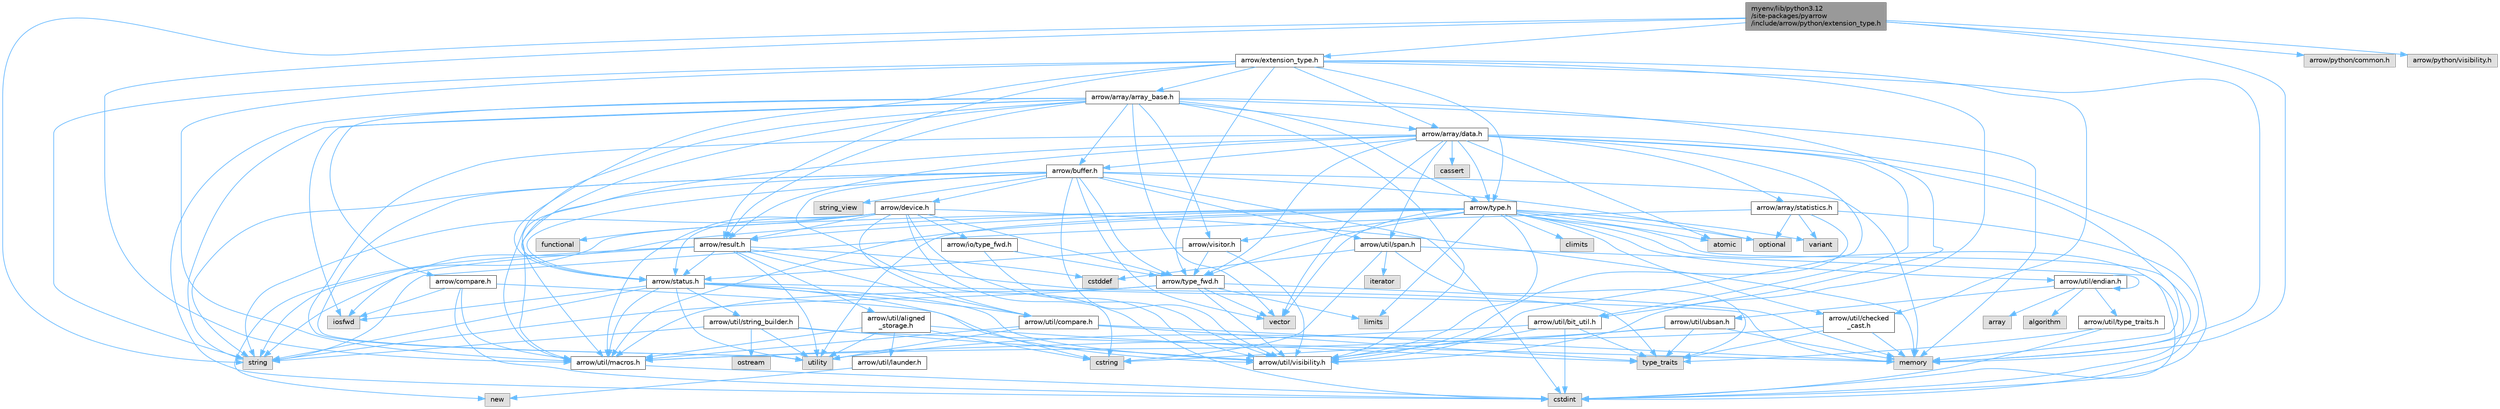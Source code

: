 digraph "myenv/lib/python3.12/site-packages/pyarrow/include/arrow/python/extension_type.h"
{
 // LATEX_PDF_SIZE
  bgcolor="transparent";
  edge [fontname=Helvetica,fontsize=10,labelfontname=Helvetica,labelfontsize=10];
  node [fontname=Helvetica,fontsize=10,shape=box,height=0.2,width=0.4];
  Node1 [id="Node000001",label="myenv/lib/python3.12\l/site-packages/pyarrow\l/include/arrow/python/extension_type.h",height=0.2,width=0.4,color="gray40", fillcolor="grey60", style="filled", fontcolor="black",tooltip=" "];
  Node1 -> Node2 [id="edge1_Node000001_Node000002",color="steelblue1",style="solid",tooltip=" "];
  Node2 [id="Node000002",label="memory",height=0.2,width=0.4,color="grey60", fillcolor="#E0E0E0", style="filled",tooltip=" "];
  Node1 -> Node3 [id="edge2_Node000001_Node000003",color="steelblue1",style="solid",tooltip=" "];
  Node3 [id="Node000003",label="string",height=0.2,width=0.4,color="grey60", fillcolor="#E0E0E0", style="filled",tooltip=" "];
  Node1 -> Node4 [id="edge3_Node000001_Node000004",color="steelblue1",style="solid",tooltip=" "];
  Node4 [id="Node000004",label="arrow/extension_type.h",height=0.2,width=0.4,color="grey40", fillcolor="white", style="filled",URL="$include_2arrow_2extension__type_8h.html",tooltip=" "];
  Node4 -> Node2 [id="edge4_Node000004_Node000002",color="steelblue1",style="solid",tooltip=" "];
  Node4 -> Node3 [id="edge5_Node000004_Node000003",color="steelblue1",style="solid",tooltip=" "];
  Node4 -> Node5 [id="edge6_Node000004_Node000005",color="steelblue1",style="solid",tooltip=" "];
  Node5 [id="Node000005",label="arrow/array/array_base.h",height=0.2,width=0.4,color="grey40", fillcolor="white", style="filled",URL="$array__base_8h.html",tooltip=" "];
  Node5 -> Node6 [id="edge7_Node000005_Node000006",color="steelblue1",style="solid",tooltip=" "];
  Node6 [id="Node000006",label="cstdint",height=0.2,width=0.4,color="grey60", fillcolor="#E0E0E0", style="filled",tooltip=" "];
  Node5 -> Node7 [id="edge8_Node000005_Node000007",color="steelblue1",style="solid",tooltip=" "];
  Node7 [id="Node000007",label="iosfwd",height=0.2,width=0.4,color="grey60", fillcolor="#E0E0E0", style="filled",tooltip=" "];
  Node5 -> Node2 [id="edge9_Node000005_Node000002",color="steelblue1",style="solid",tooltip=" "];
  Node5 -> Node3 [id="edge10_Node000005_Node000003",color="steelblue1",style="solid",tooltip=" "];
  Node5 -> Node8 [id="edge11_Node000005_Node000008",color="steelblue1",style="solid",tooltip=" "];
  Node8 [id="Node000008",label="vector",height=0.2,width=0.4,color="grey60", fillcolor="#E0E0E0", style="filled",tooltip=" "];
  Node5 -> Node9 [id="edge12_Node000005_Node000009",color="steelblue1",style="solid",tooltip=" "];
  Node9 [id="Node000009",label="arrow/array/data.h",height=0.2,width=0.4,color="grey40", fillcolor="white", style="filled",URL="$data_8h.html",tooltip=" "];
  Node9 -> Node10 [id="edge13_Node000009_Node000010",color="steelblue1",style="solid",tooltip=" "];
  Node10 [id="Node000010",label="atomic",height=0.2,width=0.4,color="grey60", fillcolor="#E0E0E0", style="filled",tooltip=" "];
  Node9 -> Node11 [id="edge14_Node000009_Node000011",color="steelblue1",style="solid",tooltip=" "];
  Node11 [id="Node000011",label="cassert",height=0.2,width=0.4,color="grey60", fillcolor="#E0E0E0", style="filled",tooltip=" "];
  Node9 -> Node6 [id="edge15_Node000009_Node000006",color="steelblue1",style="solid",tooltip=" "];
  Node9 -> Node2 [id="edge16_Node000009_Node000002",color="steelblue1",style="solid",tooltip=" "];
  Node9 -> Node12 [id="edge17_Node000009_Node000012",color="steelblue1",style="solid",tooltip=" "];
  Node12 [id="Node000012",label="utility",height=0.2,width=0.4,color="grey60", fillcolor="#E0E0E0", style="filled",tooltip=" "];
  Node9 -> Node8 [id="edge18_Node000009_Node000008",color="steelblue1",style="solid",tooltip=" "];
  Node9 -> Node13 [id="edge19_Node000009_Node000013",color="steelblue1",style="solid",tooltip=" "];
  Node13 [id="Node000013",label="arrow/array/statistics.h",height=0.2,width=0.4,color="grey40", fillcolor="white", style="filled",URL="$arrow_2array_2statistics_8h.html",tooltip=" "];
  Node13 -> Node6 [id="edge20_Node000013_Node000006",color="steelblue1",style="solid",tooltip=" "];
  Node13 -> Node14 [id="edge21_Node000013_Node000014",color="steelblue1",style="solid",tooltip=" "];
  Node14 [id="Node000014",label="optional",height=0.2,width=0.4,color="grey60", fillcolor="#E0E0E0", style="filled",tooltip=" "];
  Node13 -> Node3 [id="edge22_Node000013_Node000003",color="steelblue1",style="solid",tooltip=" "];
  Node13 -> Node15 [id="edge23_Node000013_Node000015",color="steelblue1",style="solid",tooltip=" "];
  Node15 [id="Node000015",label="variant",height=0.2,width=0.4,color="grey60", fillcolor="#E0E0E0", style="filled",tooltip=" "];
  Node13 -> Node16 [id="edge24_Node000013_Node000016",color="steelblue1",style="solid",tooltip=" "];
  Node16 [id="Node000016",label="arrow/util/visibility.h",height=0.2,width=0.4,color="grey40", fillcolor="white", style="filled",URL="$include_2arrow_2util_2visibility_8h.html",tooltip=" "];
  Node9 -> Node17 [id="edge25_Node000009_Node000017",color="steelblue1",style="solid",tooltip=" "];
  Node17 [id="Node000017",label="arrow/buffer.h",height=0.2,width=0.4,color="grey40", fillcolor="white", style="filled",URL="$buffer_8h.html",tooltip=" "];
  Node17 -> Node6 [id="edge26_Node000017_Node000006",color="steelblue1",style="solid",tooltip=" "];
  Node17 -> Node18 [id="edge27_Node000017_Node000018",color="steelblue1",style="solid",tooltip=" "];
  Node18 [id="Node000018",label="cstring",height=0.2,width=0.4,color="grey60", fillcolor="#E0E0E0", style="filled",tooltip=" "];
  Node17 -> Node2 [id="edge28_Node000017_Node000002",color="steelblue1",style="solid",tooltip=" "];
  Node17 -> Node14 [id="edge29_Node000017_Node000014",color="steelblue1",style="solid",tooltip=" "];
  Node17 -> Node3 [id="edge30_Node000017_Node000003",color="steelblue1",style="solid",tooltip=" "];
  Node17 -> Node19 [id="edge31_Node000017_Node000019",color="steelblue1",style="solid",tooltip=" "];
  Node19 [id="Node000019",label="string_view",height=0.2,width=0.4,color="grey60", fillcolor="#E0E0E0", style="filled",tooltip=" "];
  Node17 -> Node12 [id="edge32_Node000017_Node000012",color="steelblue1",style="solid",tooltip=" "];
  Node17 -> Node8 [id="edge33_Node000017_Node000008",color="steelblue1",style="solid",tooltip=" "];
  Node17 -> Node20 [id="edge34_Node000017_Node000020",color="steelblue1",style="solid",tooltip=" "];
  Node20 [id="Node000020",label="arrow/device.h",height=0.2,width=0.4,color="grey40", fillcolor="white", style="filled",URL="$device_8h.html",tooltip=" "];
  Node20 -> Node6 [id="edge35_Node000020_Node000006",color="steelblue1",style="solid",tooltip=" "];
  Node20 -> Node21 [id="edge36_Node000020_Node000021",color="steelblue1",style="solid",tooltip=" "];
  Node21 [id="Node000021",label="functional",height=0.2,width=0.4,color="grey60", fillcolor="#E0E0E0", style="filled",tooltip=" "];
  Node20 -> Node2 [id="edge37_Node000020_Node000002",color="steelblue1",style="solid",tooltip=" "];
  Node20 -> Node3 [id="edge38_Node000020_Node000003",color="steelblue1",style="solid",tooltip=" "];
  Node20 -> Node22 [id="edge39_Node000020_Node000022",color="steelblue1",style="solid",tooltip=" "];
  Node22 [id="Node000022",label="arrow/io/type_fwd.h",height=0.2,width=0.4,color="grey40", fillcolor="white", style="filled",URL="$arrow_2io_2type__fwd_8h.html",tooltip=" "];
  Node22 -> Node23 [id="edge40_Node000022_Node000023",color="steelblue1",style="solid",tooltip=" "];
  Node23 [id="Node000023",label="arrow/type_fwd.h",height=0.2,width=0.4,color="grey40", fillcolor="white", style="filled",URL="$arrow_2type__fwd_8h.html",tooltip=" "];
  Node23 -> Node24 [id="edge41_Node000023_Node000024",color="steelblue1",style="solid",tooltip=" "];
  Node24 [id="Node000024",label="limits",height=0.2,width=0.4,color="grey60", fillcolor="#E0E0E0", style="filled",tooltip=" "];
  Node23 -> Node2 [id="edge42_Node000023_Node000002",color="steelblue1",style="solid",tooltip=" "];
  Node23 -> Node3 [id="edge43_Node000023_Node000003",color="steelblue1",style="solid",tooltip=" "];
  Node23 -> Node8 [id="edge44_Node000023_Node000008",color="steelblue1",style="solid",tooltip=" "];
  Node23 -> Node25 [id="edge45_Node000023_Node000025",color="steelblue1",style="solid",tooltip=" "];
  Node25 [id="Node000025",label="arrow/util/macros.h",height=0.2,width=0.4,color="grey40", fillcolor="white", style="filled",URL="$macros_8h.html",tooltip=" "];
  Node25 -> Node6 [id="edge46_Node000025_Node000006",color="steelblue1",style="solid",tooltip=" "];
  Node23 -> Node16 [id="edge47_Node000023_Node000016",color="steelblue1",style="solid",tooltip=" "];
  Node22 -> Node16 [id="edge48_Node000022_Node000016",color="steelblue1",style="solid",tooltip=" "];
  Node20 -> Node26 [id="edge49_Node000020_Node000026",color="steelblue1",style="solid",tooltip=" "];
  Node26 [id="Node000026",label="arrow/result.h",height=0.2,width=0.4,color="grey40", fillcolor="white", style="filled",URL="$result_8h.html",tooltip=" "];
  Node26 -> Node27 [id="edge50_Node000026_Node000027",color="steelblue1",style="solid",tooltip=" "];
  Node27 [id="Node000027",label="cstddef",height=0.2,width=0.4,color="grey60", fillcolor="#E0E0E0", style="filled",tooltip=" "];
  Node26 -> Node28 [id="edge51_Node000026_Node000028",color="steelblue1",style="solid",tooltip=" "];
  Node28 [id="Node000028",label="new",height=0.2,width=0.4,color="grey60", fillcolor="#E0E0E0", style="filled",tooltip=" "];
  Node26 -> Node3 [id="edge52_Node000026_Node000003",color="steelblue1",style="solid",tooltip=" "];
  Node26 -> Node29 [id="edge53_Node000026_Node000029",color="steelblue1",style="solid",tooltip=" "];
  Node29 [id="Node000029",label="type_traits",height=0.2,width=0.4,color="grey60", fillcolor="#E0E0E0", style="filled",tooltip=" "];
  Node26 -> Node12 [id="edge54_Node000026_Node000012",color="steelblue1",style="solid",tooltip=" "];
  Node26 -> Node30 [id="edge55_Node000026_Node000030",color="steelblue1",style="solid",tooltip=" "];
  Node30 [id="Node000030",label="arrow/status.h",height=0.2,width=0.4,color="grey40", fillcolor="white", style="filled",URL="$status_8h.html",tooltip=" "];
  Node30 -> Node18 [id="edge56_Node000030_Node000018",color="steelblue1",style="solid",tooltip=" "];
  Node30 -> Node7 [id="edge57_Node000030_Node000007",color="steelblue1",style="solid",tooltip=" "];
  Node30 -> Node2 [id="edge58_Node000030_Node000002",color="steelblue1",style="solid",tooltip=" "];
  Node30 -> Node3 [id="edge59_Node000030_Node000003",color="steelblue1",style="solid",tooltip=" "];
  Node30 -> Node12 [id="edge60_Node000030_Node000012",color="steelblue1",style="solid",tooltip=" "];
  Node30 -> Node31 [id="edge61_Node000030_Node000031",color="steelblue1",style="solid",tooltip=" "];
  Node31 [id="Node000031",label="arrow/util/compare.h",height=0.2,width=0.4,color="grey40", fillcolor="white", style="filled",URL="$util_2compare_8h.html",tooltip=" "];
  Node31 -> Node2 [id="edge62_Node000031_Node000002",color="steelblue1",style="solid",tooltip=" "];
  Node31 -> Node29 [id="edge63_Node000031_Node000029",color="steelblue1",style="solid",tooltip=" "];
  Node31 -> Node12 [id="edge64_Node000031_Node000012",color="steelblue1",style="solid",tooltip=" "];
  Node31 -> Node25 [id="edge65_Node000031_Node000025",color="steelblue1",style="solid",tooltip=" "];
  Node30 -> Node25 [id="edge66_Node000030_Node000025",color="steelblue1",style="solid",tooltip=" "];
  Node30 -> Node32 [id="edge67_Node000030_Node000032",color="steelblue1",style="solid",tooltip=" "];
  Node32 [id="Node000032",label="arrow/util/string_builder.h",height=0.2,width=0.4,color="grey40", fillcolor="white", style="filled",URL="$string__builder_8h.html",tooltip=" "];
  Node32 -> Node2 [id="edge68_Node000032_Node000002",color="steelblue1",style="solid",tooltip=" "];
  Node32 -> Node33 [id="edge69_Node000032_Node000033",color="steelblue1",style="solid",tooltip=" "];
  Node33 [id="Node000033",label="ostream",height=0.2,width=0.4,color="grey60", fillcolor="#E0E0E0", style="filled",tooltip=" "];
  Node32 -> Node3 [id="edge70_Node000032_Node000003",color="steelblue1",style="solid",tooltip=" "];
  Node32 -> Node12 [id="edge71_Node000032_Node000012",color="steelblue1",style="solid",tooltip=" "];
  Node32 -> Node16 [id="edge72_Node000032_Node000016",color="steelblue1",style="solid",tooltip=" "];
  Node30 -> Node16 [id="edge73_Node000030_Node000016",color="steelblue1",style="solid",tooltip=" "];
  Node26 -> Node34 [id="edge74_Node000026_Node000034",color="steelblue1",style="solid",tooltip=" "];
  Node34 [id="Node000034",label="arrow/util/aligned\l_storage.h",height=0.2,width=0.4,color="grey40", fillcolor="white", style="filled",URL="$aligned__storage_8h.html",tooltip=" "];
  Node34 -> Node18 [id="edge75_Node000034_Node000018",color="steelblue1",style="solid",tooltip=" "];
  Node34 -> Node29 [id="edge76_Node000034_Node000029",color="steelblue1",style="solid",tooltip=" "];
  Node34 -> Node12 [id="edge77_Node000034_Node000012",color="steelblue1",style="solid",tooltip=" "];
  Node34 -> Node35 [id="edge78_Node000034_Node000035",color="steelblue1",style="solid",tooltip=" "];
  Node35 [id="Node000035",label="arrow/util/launder.h",height=0.2,width=0.4,color="grey40", fillcolor="white", style="filled",URL="$launder_8h.html",tooltip=" "];
  Node35 -> Node28 [id="edge79_Node000035_Node000028",color="steelblue1",style="solid",tooltip=" "];
  Node34 -> Node25 [id="edge80_Node000034_Node000025",color="steelblue1",style="solid",tooltip=" "];
  Node26 -> Node31 [id="edge81_Node000026_Node000031",color="steelblue1",style="solid",tooltip=" "];
  Node20 -> Node30 [id="edge82_Node000020_Node000030",color="steelblue1",style="solid",tooltip=" "];
  Node20 -> Node23 [id="edge83_Node000020_Node000023",color="steelblue1",style="solid",tooltip=" "];
  Node20 -> Node31 [id="edge84_Node000020_Node000031",color="steelblue1",style="solid",tooltip=" "];
  Node20 -> Node25 [id="edge85_Node000020_Node000025",color="steelblue1",style="solid",tooltip=" "];
  Node20 -> Node16 [id="edge86_Node000020_Node000016",color="steelblue1",style="solid",tooltip=" "];
  Node17 -> Node30 [id="edge87_Node000017_Node000030",color="steelblue1",style="solid",tooltip=" "];
  Node17 -> Node23 [id="edge88_Node000017_Node000023",color="steelblue1",style="solid",tooltip=" "];
  Node17 -> Node25 [id="edge89_Node000017_Node000025",color="steelblue1",style="solid",tooltip=" "];
  Node17 -> Node36 [id="edge90_Node000017_Node000036",color="steelblue1",style="solid",tooltip=" "];
  Node36 [id="Node000036",label="arrow/util/span.h",height=0.2,width=0.4,color="grey40", fillcolor="white", style="filled",URL="$span_8h.html",tooltip=" "];
  Node36 -> Node27 [id="edge91_Node000036_Node000027",color="steelblue1",style="solid",tooltip=" "];
  Node36 -> Node6 [id="edge92_Node000036_Node000006",color="steelblue1",style="solid",tooltip=" "];
  Node36 -> Node18 [id="edge93_Node000036_Node000018",color="steelblue1",style="solid",tooltip=" "];
  Node36 -> Node37 [id="edge94_Node000036_Node000037",color="steelblue1",style="solid",tooltip=" "];
  Node37 [id="Node000037",label="iterator",height=0.2,width=0.4,color="grey60", fillcolor="#E0E0E0", style="filled",tooltip=" "];
  Node36 -> Node29 [id="edge95_Node000036_Node000029",color="steelblue1",style="solid",tooltip=" "];
  Node17 -> Node16 [id="edge96_Node000017_Node000016",color="steelblue1",style="solid",tooltip=" "];
  Node9 -> Node26 [id="edge97_Node000009_Node000026",color="steelblue1",style="solid",tooltip=" "];
  Node9 -> Node38 [id="edge98_Node000009_Node000038",color="steelblue1",style="solid",tooltip=" "];
  Node38 [id="Node000038",label="arrow/type.h",height=0.2,width=0.4,color="grey40", fillcolor="white", style="filled",URL="$type_8h.html",tooltip=" "];
  Node38 -> Node10 [id="edge99_Node000038_Node000010",color="steelblue1",style="solid",tooltip=" "];
  Node38 -> Node39 [id="edge100_Node000038_Node000039",color="steelblue1",style="solid",tooltip=" "];
  Node39 [id="Node000039",label="climits",height=0.2,width=0.4,color="grey60", fillcolor="#E0E0E0", style="filled",tooltip=" "];
  Node38 -> Node6 [id="edge101_Node000038_Node000006",color="steelblue1",style="solid",tooltip=" "];
  Node38 -> Node7 [id="edge102_Node000038_Node000007",color="steelblue1",style="solid",tooltip=" "];
  Node38 -> Node24 [id="edge103_Node000038_Node000024",color="steelblue1",style="solid",tooltip=" "];
  Node38 -> Node2 [id="edge104_Node000038_Node000002",color="steelblue1",style="solid",tooltip=" "];
  Node38 -> Node14 [id="edge105_Node000038_Node000014",color="steelblue1",style="solid",tooltip=" "];
  Node38 -> Node3 [id="edge106_Node000038_Node000003",color="steelblue1",style="solid",tooltip=" "];
  Node38 -> Node12 [id="edge107_Node000038_Node000012",color="steelblue1",style="solid",tooltip=" "];
  Node38 -> Node15 [id="edge108_Node000038_Node000015",color="steelblue1",style="solid",tooltip=" "];
  Node38 -> Node8 [id="edge109_Node000038_Node000008",color="steelblue1",style="solid",tooltip=" "];
  Node38 -> Node26 [id="edge110_Node000038_Node000026",color="steelblue1",style="solid",tooltip=" "];
  Node38 -> Node23 [id="edge111_Node000038_Node000023",color="steelblue1",style="solid",tooltip=" "];
  Node38 -> Node40 [id="edge112_Node000038_Node000040",color="steelblue1",style="solid",tooltip=" "];
  Node40 [id="Node000040",label="arrow/util/checked\l_cast.h",height=0.2,width=0.4,color="grey40", fillcolor="white", style="filled",URL="$checked__cast_8h.html",tooltip=" "];
  Node40 -> Node2 [id="edge113_Node000040_Node000002",color="steelblue1",style="solid",tooltip=" "];
  Node40 -> Node29 [id="edge114_Node000040_Node000029",color="steelblue1",style="solid",tooltip=" "];
  Node40 -> Node12 [id="edge115_Node000040_Node000012",color="steelblue1",style="solid",tooltip=" "];
  Node38 -> Node41 [id="edge116_Node000038_Node000041",color="steelblue1",style="solid",tooltip=" "];
  Node41 [id="Node000041",label="arrow/util/endian.h",height=0.2,width=0.4,color="grey40", fillcolor="white", style="filled",URL="$endian_8h.html",tooltip=" "];
  Node41 -> Node41 [id="edge117_Node000041_Node000041",color="steelblue1",style="solid",tooltip=" "];
  Node41 -> Node42 [id="edge118_Node000041_Node000042",color="steelblue1",style="solid",tooltip=" "];
  Node42 [id="Node000042",label="algorithm",height=0.2,width=0.4,color="grey60", fillcolor="#E0E0E0", style="filled",tooltip=" "];
  Node41 -> Node43 [id="edge119_Node000041_Node000043",color="steelblue1",style="solid",tooltip=" "];
  Node43 [id="Node000043",label="array",height=0.2,width=0.4,color="grey60", fillcolor="#E0E0E0", style="filled",tooltip=" "];
  Node41 -> Node44 [id="edge120_Node000041_Node000044",color="steelblue1",style="solid",tooltip=" "];
  Node44 [id="Node000044",label="arrow/util/type_traits.h",height=0.2,width=0.4,color="grey40", fillcolor="white", style="filled",URL="$include_2arrow_2util_2type__traits_8h.html",tooltip=" "];
  Node44 -> Node6 [id="edge121_Node000044_Node000006",color="steelblue1",style="solid",tooltip=" "];
  Node44 -> Node29 [id="edge122_Node000044_Node000029",color="steelblue1",style="solid",tooltip=" "];
  Node41 -> Node45 [id="edge123_Node000041_Node000045",color="steelblue1",style="solid",tooltip=" "];
  Node45 [id="Node000045",label="arrow/util/ubsan.h",height=0.2,width=0.4,color="grey40", fillcolor="white", style="filled",URL="$ubsan_8h.html",tooltip=" "];
  Node45 -> Node18 [id="edge124_Node000045_Node000018",color="steelblue1",style="solid",tooltip=" "];
  Node45 -> Node2 [id="edge125_Node000045_Node000002",color="steelblue1",style="solid",tooltip=" "];
  Node45 -> Node29 [id="edge126_Node000045_Node000029",color="steelblue1",style="solid",tooltip=" "];
  Node45 -> Node25 [id="edge127_Node000045_Node000025",color="steelblue1",style="solid",tooltip=" "];
  Node38 -> Node25 [id="edge128_Node000038_Node000025",color="steelblue1",style="solid",tooltip=" "];
  Node38 -> Node16 [id="edge129_Node000038_Node000016",color="steelblue1",style="solid",tooltip=" "];
  Node38 -> Node46 [id="edge130_Node000038_Node000046",color="steelblue1",style="solid",tooltip=" "];
  Node46 [id="Node000046",label="arrow/visitor.h",height=0.2,width=0.4,color="grey40", fillcolor="white", style="filled",URL="$visitor_8h.html",tooltip=" "];
  Node46 -> Node30 [id="edge131_Node000046_Node000030",color="steelblue1",style="solid",tooltip=" "];
  Node46 -> Node23 [id="edge132_Node000046_Node000023",color="steelblue1",style="solid",tooltip=" "];
  Node46 -> Node16 [id="edge133_Node000046_Node000016",color="steelblue1",style="solid",tooltip=" "];
  Node9 -> Node23 [id="edge134_Node000009_Node000023",color="steelblue1",style="solid",tooltip=" "];
  Node9 -> Node47 [id="edge135_Node000009_Node000047",color="steelblue1",style="solid",tooltip=" "];
  Node47 [id="Node000047",label="arrow/util/bit_util.h",height=0.2,width=0.4,color="grey40", fillcolor="white", style="filled",URL="$bit__util_8h.html",tooltip=" "];
  Node47 -> Node6 [id="edge136_Node000047_Node000006",color="steelblue1",style="solid",tooltip=" "];
  Node47 -> Node29 [id="edge137_Node000047_Node000029",color="steelblue1",style="solid",tooltip=" "];
  Node47 -> Node25 [id="edge138_Node000047_Node000025",color="steelblue1",style="solid",tooltip=" "];
  Node47 -> Node16 [id="edge139_Node000047_Node000016",color="steelblue1",style="solid",tooltip=" "];
  Node9 -> Node25 [id="edge140_Node000009_Node000025",color="steelblue1",style="solid",tooltip=" "];
  Node9 -> Node36 [id="edge141_Node000009_Node000036",color="steelblue1",style="solid",tooltip=" "];
  Node9 -> Node16 [id="edge142_Node000009_Node000016",color="steelblue1",style="solid",tooltip=" "];
  Node5 -> Node17 [id="edge143_Node000005_Node000017",color="steelblue1",style="solid",tooltip=" "];
  Node5 -> Node48 [id="edge144_Node000005_Node000048",color="steelblue1",style="solid",tooltip=" "];
  Node48 [id="Node000048",label="arrow/compare.h",height=0.2,width=0.4,color="grey40", fillcolor="white", style="filled",URL="$compare_8h.html",tooltip=" "];
  Node48 -> Node6 [id="edge145_Node000048_Node000006",color="steelblue1",style="solid",tooltip=" "];
  Node48 -> Node7 [id="edge146_Node000048_Node000007",color="steelblue1",style="solid",tooltip=" "];
  Node48 -> Node25 [id="edge147_Node000048_Node000025",color="steelblue1",style="solid",tooltip=" "];
  Node48 -> Node16 [id="edge148_Node000048_Node000016",color="steelblue1",style="solid",tooltip=" "];
  Node5 -> Node26 [id="edge149_Node000005_Node000026",color="steelblue1",style="solid",tooltip=" "];
  Node5 -> Node30 [id="edge150_Node000005_Node000030",color="steelblue1",style="solid",tooltip=" "];
  Node5 -> Node38 [id="edge151_Node000005_Node000038",color="steelblue1",style="solid",tooltip=" "];
  Node5 -> Node47 [id="edge152_Node000005_Node000047",color="steelblue1",style="solid",tooltip=" "];
  Node5 -> Node25 [id="edge153_Node000005_Node000025",color="steelblue1",style="solid",tooltip=" "];
  Node5 -> Node16 [id="edge154_Node000005_Node000016",color="steelblue1",style="solid",tooltip=" "];
  Node5 -> Node46 [id="edge155_Node000005_Node000046",color="steelblue1",style="solid",tooltip=" "];
  Node4 -> Node9 [id="edge156_Node000004_Node000009",color="steelblue1",style="solid",tooltip=" "];
  Node4 -> Node26 [id="edge157_Node000004_Node000026",color="steelblue1",style="solid",tooltip=" "];
  Node4 -> Node30 [id="edge158_Node000004_Node000030",color="steelblue1",style="solid",tooltip=" "];
  Node4 -> Node38 [id="edge159_Node000004_Node000038",color="steelblue1",style="solid",tooltip=" "];
  Node4 -> Node23 [id="edge160_Node000004_Node000023",color="steelblue1",style="solid",tooltip=" "];
  Node4 -> Node40 [id="edge161_Node000004_Node000040",color="steelblue1",style="solid",tooltip=" "];
  Node4 -> Node25 [id="edge162_Node000004_Node000025",color="steelblue1",style="solid",tooltip=" "];
  Node4 -> Node16 [id="edge163_Node000004_Node000016",color="steelblue1",style="solid",tooltip=" "];
  Node1 -> Node49 [id="edge164_Node000001_Node000049",color="steelblue1",style="solid",tooltip=" "];
  Node49 [id="Node000049",label="arrow/python/common.h",height=0.2,width=0.4,color="grey60", fillcolor="#E0E0E0", style="filled",tooltip=" "];
  Node1 -> Node50 [id="edge165_Node000001_Node000050",color="steelblue1",style="solid",tooltip=" "];
  Node50 [id="Node000050",label="arrow/python/visibility.h",height=0.2,width=0.4,color="grey60", fillcolor="#E0E0E0", style="filled",tooltip=" "];
  Node1 -> Node25 [id="edge166_Node000001_Node000025",color="steelblue1",style="solid",tooltip=" "];
}

